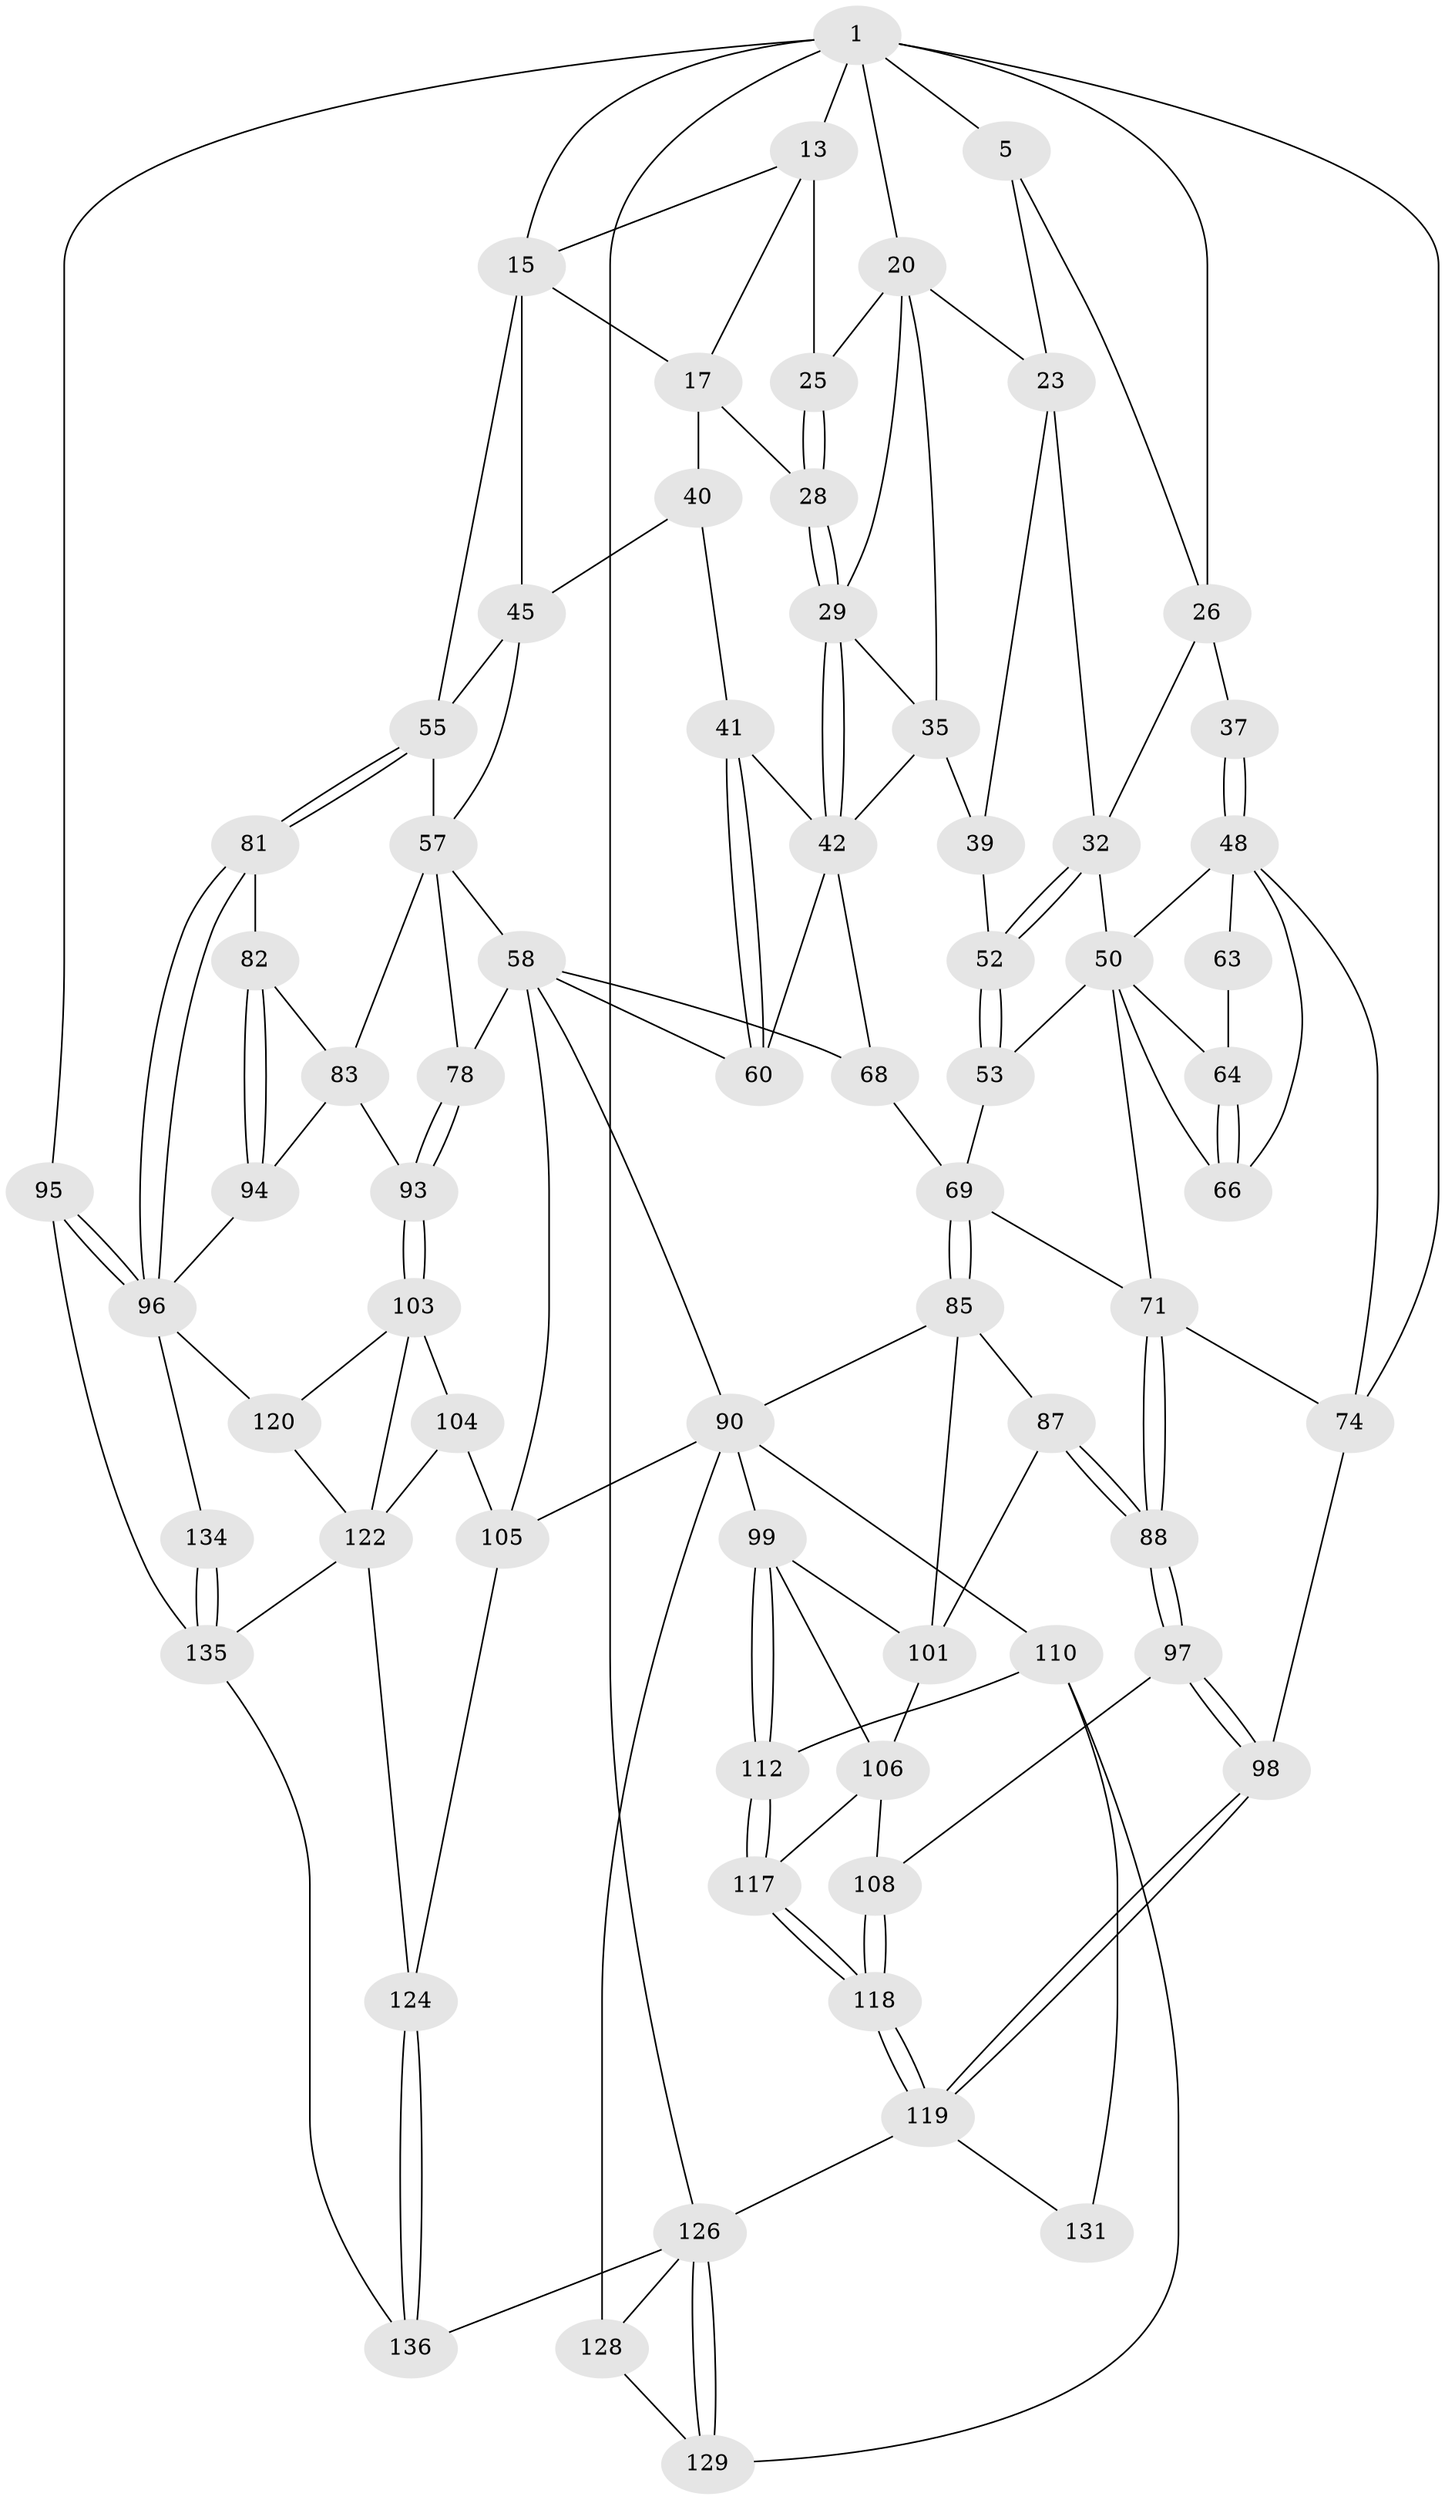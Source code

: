 // original degree distribution, {3: 0.04285714285714286, 5: 0.5285714285714286, 6: 0.2357142857142857, 4: 0.19285714285714287}
// Generated by graph-tools (version 1.1) at 2025/17/03/09/25 04:17:01]
// undirected, 70 vertices, 157 edges
graph export_dot {
graph [start="1"]
  node [color=gray90,style=filled];
  1 [pos="+0.6720017970861124+0",super="+2+7"];
  5 [pos="+0.09667341558660039+0",super="+11+6"];
  13 [pos="+0.8594208903765266+0",super="+14+18"];
  15 [pos="+0.9022192904593477+0.22035816039078096",super="+16+19"];
  17 [pos="+0.8596039864074747+0.1986463289106227",super="+36"];
  20 [pos="+0.5171098189600596+0.0011231597980280808",super="+24+21"];
  23 [pos="+0.33083041691792336+0.13398546171978323",super="+31"];
  25 [pos="+0.6982076754308764+0.13023180501371637"];
  26 [pos="+0.18089971550343428+0.12905448624896232",super="+27+34"];
  28 [pos="+0.6819834149653909+0.15813776507881488"];
  29 [pos="+0.6083747473558576+0.19103543982076968",super="+30"];
  32 [pos="+0.21301195718982974+0.2472408649720273",super="+33"];
  35 [pos="+0.465398781183542+0.2286739244595353",super="+38"];
  37 [pos="+0+0"];
  39 [pos="+0.39614126463034804+0.32323337511671485"];
  40 [pos="+0.7410126928734595+0.3015310639865731"];
  41 [pos="+0.7327557105412+0.30094282833823294"];
  42 [pos="+0.6163535933227258+0.27967253048775825",super="+43"];
  45 [pos="+0.889756203393827+0.23198125675800646",super="+46"];
  48 [pos="+0+0.06400004557018374",super="+49+62"];
  50 [pos="+0.10431552059418334+0.3548989721050003",super="+54+51"];
  52 [pos="+0.210913005475111+0.367966983742684"];
  53 [pos="+0.20280334461544883+0.38386532997870987"];
  55 [pos="+1+0.44692181114908347",super="+56"];
  57 [pos="+0.8258797389091349+0.40095499745059265",super="+73"];
  58 [pos="+0.6682160957651498+0.43965824693719513",super="+79+59"];
  60 [pos="+0.652098567020179+0.41598432753837145"];
  63 [pos="+0.02916422629292499+0.33884769730210273"];
  64 [pos="+0.034217490247843874+0.40177759937574564"];
  66 [pos="+0.02943827584309072+0.49416929015425526"];
  68 [pos="+0.4231352007549837+0.45227916898848397"];
  69 [pos="+0.3476597573950678+0.49716628785880496",super="+70"];
  71 [pos="+0.13139922257711462+0.5578525606577137",super="+72"];
  74 [pos="+0+0.7600342243968238",super="+84"];
  78 [pos="+0.7941584582424303+0.6178045381882599"];
  81 [pos="+1+0.4640077355205612"];
  82 [pos="+1+0.5431412611961324"];
  83 [pos="+0.9642762365019636+0.5632519030852932",super="+92"];
  85 [pos="+0.3329659363034808+0.5539977228435468",super="+86"];
  87 [pos="+0.2119325008428836+0.6353690299707276"];
  88 [pos="+0.19185932611876813+0.6396330502467993"];
  90 [pos="+0.5047823216575037+0.6415062235726698",super="+91+109"];
  93 [pos="+0.7961103323829611+0.6596138232109175"];
  94 [pos="+0.907359197411423+0.7146756593137374"];
  95 [pos="+1+1"];
  96 [pos="+1+0.7885728809948975",super="+115"];
  97 [pos="+0.1795209912118381+0.6884131981610734"];
  98 [pos="+0.1303787482451978+0.7527186724608639"];
  99 [pos="+0.3578549966328521+0.7210360157332406",super="+100"];
  101 [pos="+0.29709883699897455+0.6530470454673349",super="+102"];
  103 [pos="+0.7589849652718197+0.6905249837632308",super="+121"];
  104 [pos="+0.7220807870732316+0.7054736343049653"];
  105 [pos="+0.6348882975790537+0.7137801332322624",super="+113"];
  106 [pos="+0.29700565169971876+0.7154166363352118",super="+107"];
  108 [pos="+0.24788680999968385+0.7274082334750044"];
  110 [pos="+0.39795151540447193+0.7803298556472656",super="+130+111"];
  112 [pos="+0.37650276651618364+0.7761751057069103"];
  117 [pos="+0.29435756117168493+0.8324175854809205"];
  118 [pos="+0.25649982820170947+0.865919727293513"];
  119 [pos="+0.1972158996280775+0.9389243972763719",super="+125"];
  120 [pos="+0.886524542566709+0.8366974801287278"];
  122 [pos="+0.7710603062486627+0.8758029151511965",super="+132+123"];
  124 [pos="+0.6653997760181766+0.9473783947615754"];
  126 [pos="+0.16857249679246808+1",super="+127"];
  128 [pos="+0.4734817180828896+0.901488361718217"];
  129 [pos="+0.4639805961801467+0.9002081360161691"];
  131 [pos="+0.3859581096220005+0.8808110032087335"];
  134 [pos="+0.8825360124850644+0.9133768341095381",super="+139"];
  135 [pos="+0.8764179959049901+0.9126585556065664",super="+138"];
  136 [pos="+0.6543935972815557+1"];
  1 -- 5 [weight=2];
  1 -- 74;
  1 -- 13 [weight=2];
  1 -- 15;
  1 -- 26;
  1 -- 95 [weight=2];
  1 -- 20 [weight=2];
  1 -- 126;
  5 -- 26;
  5 -- 23;
  13 -- 15;
  13 -- 17;
  13 -- 25;
  15 -- 17;
  15 -- 45;
  15 -- 55;
  17 -- 40;
  17 -- 28;
  20 -- 25;
  20 -- 35;
  20 -- 23;
  20 -- 29;
  23 -- 32;
  23 -- 39;
  25 -- 28;
  25 -- 28;
  26 -- 37 [weight=2];
  26 -- 32;
  28 -- 29;
  28 -- 29;
  29 -- 42;
  29 -- 42;
  29 -- 35;
  32 -- 52;
  32 -- 52;
  32 -- 50;
  35 -- 42;
  35 -- 39;
  37 -- 48;
  37 -- 48;
  39 -- 52;
  40 -- 41;
  40 -- 45;
  41 -- 42;
  41 -- 60;
  41 -- 60;
  42 -- 60;
  42 -- 68;
  45 -- 57;
  45 -- 55;
  48 -- 50;
  48 -- 66;
  48 -- 74;
  48 -- 63;
  50 -- 66;
  50 -- 53;
  50 -- 71;
  50 -- 64;
  52 -- 53;
  52 -- 53;
  53 -- 69;
  55 -- 81;
  55 -- 81;
  55 -- 57;
  57 -- 58;
  57 -- 83;
  57 -- 78;
  58 -- 78;
  58 -- 68;
  58 -- 90;
  58 -- 105;
  58 -- 60;
  63 -- 64;
  64 -- 66;
  64 -- 66;
  68 -- 69;
  69 -- 85;
  69 -- 85;
  69 -- 71;
  71 -- 88;
  71 -- 88;
  71 -- 74;
  74 -- 98;
  78 -- 93;
  78 -- 93;
  81 -- 82;
  81 -- 96;
  81 -- 96;
  82 -- 83;
  82 -- 94;
  82 -- 94;
  83 -- 93;
  83 -- 94;
  85 -- 90;
  85 -- 101;
  85 -- 87;
  87 -- 88;
  87 -- 88;
  87 -- 101;
  88 -- 97;
  88 -- 97;
  90 -- 99;
  90 -- 128;
  90 -- 110;
  90 -- 105;
  93 -- 103;
  93 -- 103;
  94 -- 96;
  95 -- 96;
  95 -- 96;
  95 -- 135;
  96 -- 134;
  96 -- 120;
  97 -- 98;
  97 -- 98;
  97 -- 108;
  98 -- 119;
  98 -- 119;
  99 -- 112;
  99 -- 112;
  99 -- 106;
  99 -- 101;
  101 -- 106;
  103 -- 104;
  103 -- 120;
  103 -- 122;
  104 -- 105;
  104 -- 122;
  105 -- 124;
  106 -- 108;
  106 -- 117;
  108 -- 118;
  108 -- 118;
  110 -- 129;
  110 -- 131 [weight=2];
  110 -- 112;
  112 -- 117;
  112 -- 117;
  117 -- 118;
  117 -- 118;
  118 -- 119;
  118 -- 119;
  119 -- 131;
  119 -- 126;
  120 -- 122;
  122 -- 135;
  122 -- 124;
  124 -- 136;
  124 -- 136;
  126 -- 129;
  126 -- 129;
  126 -- 128;
  126 -- 136;
  128 -- 129;
  134 -- 135 [weight=2];
  134 -- 135;
  135 -- 136;
}
